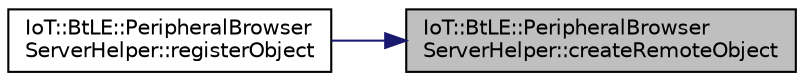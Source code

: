 digraph "IoT::BtLE::PeripheralBrowserServerHelper::createRemoteObject"
{
 // LATEX_PDF_SIZE
  edge [fontname="Helvetica",fontsize="10",labelfontname="Helvetica",labelfontsize="10"];
  node [fontname="Helvetica",fontsize="10",shape=record];
  rankdir="RL";
  Node1 [label="IoT::BtLE::PeripheralBrowser\lServerHelper::createRemoteObject",height=0.2,width=0.4,color="black", fillcolor="grey75", style="filled", fontcolor="black",tooltip="Destroys the PeripheralBrowserServerHelper."];
  Node1 -> Node2 [dir="back",color="midnightblue",fontsize="10",style="solid",fontname="Helvetica"];
  Node2 [label="IoT::BtLE::PeripheralBrowser\lServerHelper::registerObject",height=0.2,width=0.4,color="black", fillcolor="white", style="filled",URL="$classIoT_1_1BtLE_1_1PeripheralBrowserServerHelper.html#aab53bbb3416120b1f5f69d33e7a94d6a",tooltip=" "];
}
